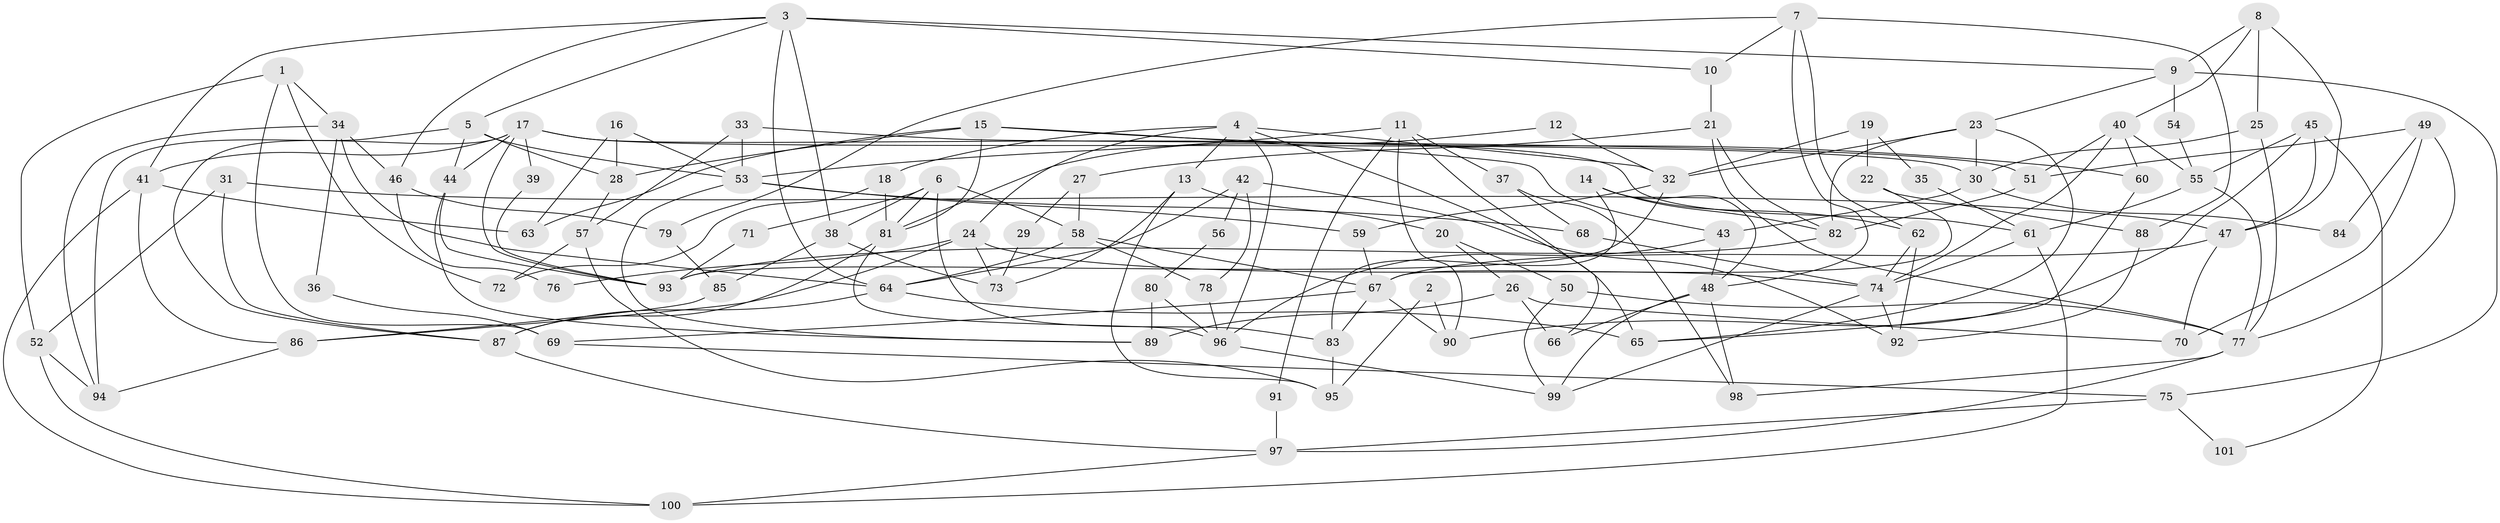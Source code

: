 // Generated by graph-tools (version 1.1) at 2025/36/03/09/25 02:36:01]
// undirected, 101 vertices, 202 edges
graph export_dot {
graph [start="1"]
  node [color=gray90,style=filled];
  1;
  2;
  3;
  4;
  5;
  6;
  7;
  8;
  9;
  10;
  11;
  12;
  13;
  14;
  15;
  16;
  17;
  18;
  19;
  20;
  21;
  22;
  23;
  24;
  25;
  26;
  27;
  28;
  29;
  30;
  31;
  32;
  33;
  34;
  35;
  36;
  37;
  38;
  39;
  40;
  41;
  42;
  43;
  44;
  45;
  46;
  47;
  48;
  49;
  50;
  51;
  52;
  53;
  54;
  55;
  56;
  57;
  58;
  59;
  60;
  61;
  62;
  63;
  64;
  65;
  66;
  67;
  68;
  69;
  70;
  71;
  72;
  73;
  74;
  75;
  76;
  77;
  78;
  79;
  80;
  81;
  82;
  83;
  84;
  85;
  86;
  87;
  88;
  89;
  90;
  91;
  92;
  93;
  94;
  95;
  96;
  97;
  98;
  99;
  100;
  101;
  1 -- 69;
  1 -- 52;
  1 -- 34;
  1 -- 72;
  2 -- 95;
  2 -- 90;
  3 -- 41;
  3 -- 64;
  3 -- 5;
  3 -- 9;
  3 -- 10;
  3 -- 38;
  3 -- 46;
  4 -- 18;
  4 -- 13;
  4 -- 24;
  4 -- 32;
  4 -- 65;
  4 -- 96;
  5 -- 44;
  5 -- 28;
  5 -- 53;
  5 -- 94;
  6 -- 58;
  6 -- 83;
  6 -- 38;
  6 -- 71;
  6 -- 81;
  7 -- 48;
  7 -- 10;
  7 -- 62;
  7 -- 79;
  7 -- 88;
  8 -- 40;
  8 -- 9;
  8 -- 25;
  8 -- 47;
  9 -- 23;
  9 -- 54;
  9 -- 75;
  10 -- 21;
  11 -- 90;
  11 -- 53;
  11 -- 37;
  11 -- 66;
  11 -- 91;
  12 -- 32;
  12 -- 81;
  13 -- 95;
  13 -- 73;
  13 -- 20;
  14 -- 62;
  14 -- 48;
  14 -- 82;
  14 -- 83;
  15 -- 43;
  15 -- 81;
  15 -- 28;
  15 -- 60;
  15 -- 63;
  16 -- 63;
  16 -- 28;
  16 -- 53;
  17 -- 41;
  17 -- 30;
  17 -- 39;
  17 -- 44;
  17 -- 61;
  17 -- 87;
  17 -- 93;
  18 -- 72;
  18 -- 81;
  19 -- 32;
  19 -- 22;
  19 -- 35;
  20 -- 50;
  20 -- 26;
  21 -- 82;
  21 -- 77;
  21 -- 27;
  22 -- 67;
  22 -- 88;
  23 -- 82;
  23 -- 65;
  23 -- 30;
  23 -- 32;
  24 -- 74;
  24 -- 73;
  24 -- 76;
  24 -- 86;
  25 -- 77;
  25 -- 30;
  26 -- 89;
  26 -- 66;
  26 -- 70;
  27 -- 58;
  27 -- 29;
  28 -- 57;
  29 -- 73;
  30 -- 43;
  30 -- 84;
  31 -- 87;
  31 -- 47;
  31 -- 52;
  32 -- 59;
  32 -- 93;
  33 -- 51;
  33 -- 53;
  33 -- 57;
  34 -- 94;
  34 -- 36;
  34 -- 46;
  34 -- 64;
  35 -- 61;
  36 -- 69;
  37 -- 68;
  37 -- 98;
  38 -- 73;
  38 -- 85;
  39 -- 93;
  40 -- 60;
  40 -- 51;
  40 -- 55;
  40 -- 74;
  41 -- 100;
  41 -- 86;
  41 -- 63;
  42 -- 64;
  42 -- 92;
  42 -- 56;
  42 -- 78;
  43 -- 96;
  43 -- 48;
  44 -- 93;
  44 -- 89;
  45 -- 55;
  45 -- 47;
  45 -- 90;
  45 -- 101;
  46 -- 76;
  46 -- 79;
  47 -- 67;
  47 -- 70;
  48 -- 66;
  48 -- 98;
  48 -- 99;
  49 -- 77;
  49 -- 70;
  49 -- 51;
  49 -- 84;
  50 -- 99;
  50 -- 77;
  51 -- 82;
  52 -- 94;
  52 -- 100;
  53 -- 59;
  53 -- 68;
  53 -- 89;
  54 -- 55;
  55 -- 61;
  55 -- 77;
  56 -- 80;
  57 -- 72;
  57 -- 95;
  58 -- 64;
  58 -- 78;
  58 -- 67;
  59 -- 67;
  60 -- 65;
  61 -- 100;
  61 -- 74;
  62 -- 74;
  62 -- 92;
  64 -- 87;
  64 -- 65;
  67 -- 69;
  67 -- 83;
  67 -- 90;
  68 -- 74;
  69 -- 75;
  71 -- 93;
  74 -- 92;
  74 -- 99;
  75 -- 97;
  75 -- 101;
  77 -- 98;
  77 -- 97;
  78 -- 96;
  79 -- 85;
  80 -- 89;
  80 -- 96;
  81 -- 96;
  81 -- 87;
  82 -- 93;
  83 -- 95;
  85 -- 86;
  86 -- 94;
  87 -- 97;
  88 -- 92;
  91 -- 97;
  96 -- 99;
  97 -- 100;
}
